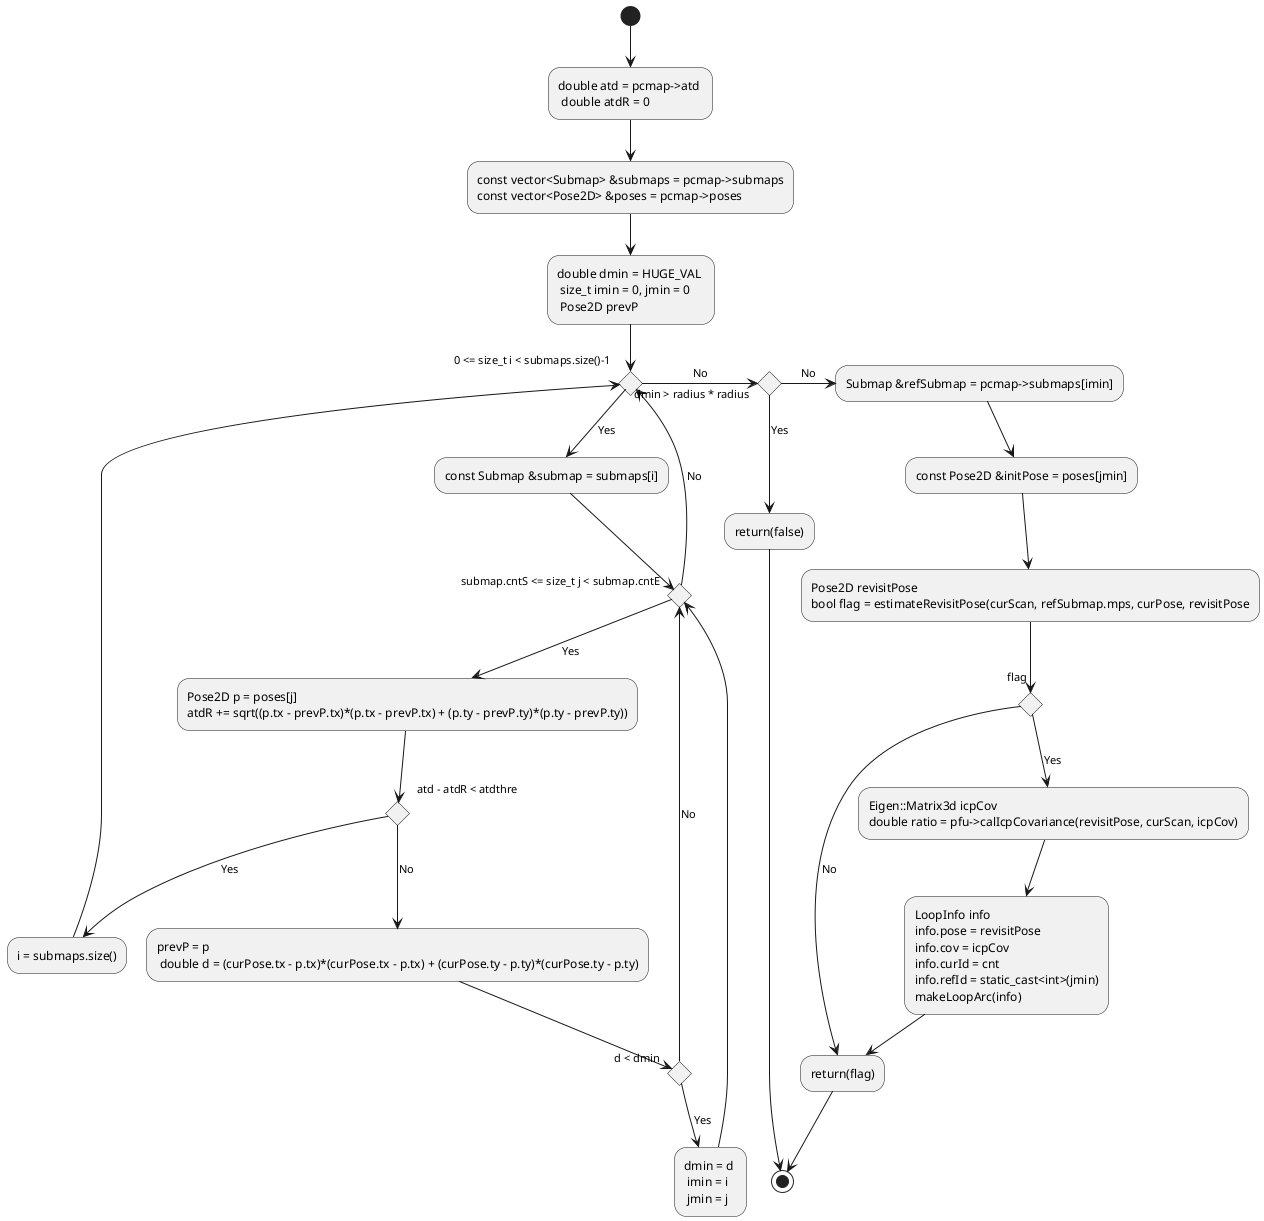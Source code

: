 @startuml

/'
    find location where is close to curPose and matched with curScan.
    input1: Scan2D *curScan
    input2: Pose2D &curPose
    input3: int cnt
'/

(*) --> "double atd = pcmap->atd \n double atdR = 0"
--> "const vector<Submap> &submaps = pcmap->submaps
const vector<Pose2D> &poses = pcmap->poses"
--> "double dmin = HUGE_VAL \n size_t imin = 0, jmin = 0 \n Pose2D prevP"
--> if "0 <= size_t i < submaps.size()-1" as for_i then
--> [Yes] "const Submap &submap = submaps[i]"
--> if "submap.cntS <= size_t j < submap.cntE" as for_j then
--> [Yes] "Pose2D p = poses[j]
atdR += sqrt((p.tx - prevP.tx)*(p.tx - prevP.tx) + (p.ty - prevP.ty)*(p.ty - prevP.ty))"
--> if "atd - atdR < atdthre" then
--> [Yes] "i = submaps.size()"
--> for_i
else
for_j --> [No] for_i
else
--> [No] "prevP = p \n double d = (curPose.tx - p.tx)*(curPose.tx - p.tx) + (curPose.ty - p.ty)*(curPose.ty - p.ty)"
--> if "d < dmin" then
--> [Yes] "dmin = d \n imin = i \n jmin = j"
--> for_j
else
--> [No] for_j
else
for_i -> [No] if "dmin > radius * radius" then
--> [Yes] "return(false)"
--> (*)
else
-> [No] "Submap &refSubmap = pcmap->submaps[imin]"
--> "const Pose2D &initPose = poses[jmin]"
--> "Pose2D revisitPose
bool flag = estimateRevisitPose(curScan, refSubmap.mps, curPose, revisitPose"
--> if "flag"
--> [Yes] "Eigen::Matrix3d icpCov
double ratio = pfu->calIcpCovariance(revisitPose, curScan, icpCov)"
--> "LoopInfo info
info.pose = revisitPose
info.cov = icpCov
info.curId = cnt
info.refId = static_cast<int>(jmin)
makeLoopArc(info)"
--> "return(flag)"
else
--> [No] "return(flag)"
--> (*)

@enduml